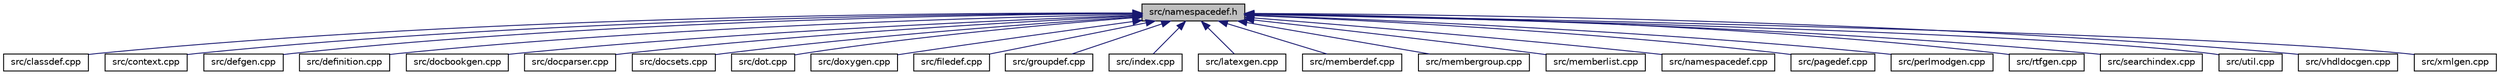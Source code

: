 digraph "src/namespacedef.h"
{
 // INTERACTIVE_SVG=YES
  edge [fontname="Helvetica",fontsize="10",labelfontname="Helvetica",labelfontsize="10"];
  node [fontname="Helvetica",fontsize="10",shape=record];
  Node14 [label="src/namespacedef.h",height=0.2,width=0.4,color="black", fillcolor="grey75", style="filled", fontcolor="black"];
  Node14 -> Node15 [dir="back",color="midnightblue",fontsize="10",style="solid",fontname="Helvetica"];
  Node15 [label="src/classdef.cpp",height=0.2,width=0.4,color="black", fillcolor="white", style="filled",URL="$de/d89/classdef_8cpp.html"];
  Node14 -> Node16 [dir="back",color="midnightblue",fontsize="10",style="solid",fontname="Helvetica"];
  Node16 [label="src/context.cpp",height=0.2,width=0.4,color="black", fillcolor="white", style="filled",URL="$db/d12/context_8cpp.html"];
  Node14 -> Node17 [dir="back",color="midnightblue",fontsize="10",style="solid",fontname="Helvetica"];
  Node17 [label="src/defgen.cpp",height=0.2,width=0.4,color="black", fillcolor="white", style="filled",URL="$d3/d17/defgen_8cpp.html"];
  Node14 -> Node18 [dir="back",color="midnightblue",fontsize="10",style="solid",fontname="Helvetica"];
  Node18 [label="src/definition.cpp",height=0.2,width=0.4,color="black", fillcolor="white", style="filled",URL="$d3/dea/definition_8cpp.html"];
  Node14 -> Node19 [dir="back",color="midnightblue",fontsize="10",style="solid",fontname="Helvetica"];
  Node19 [label="src/docbookgen.cpp",height=0.2,width=0.4,color="black", fillcolor="white", style="filled",URL="$d8/d29/docbookgen_8cpp.html"];
  Node14 -> Node20 [dir="back",color="midnightblue",fontsize="10",style="solid",fontname="Helvetica"];
  Node20 [label="src/docparser.cpp",height=0.2,width=0.4,color="black", fillcolor="white", style="filled",URL="$da/d17/docparser_8cpp.html"];
  Node14 -> Node21 [dir="back",color="midnightblue",fontsize="10",style="solid",fontname="Helvetica"];
  Node21 [label="src/docsets.cpp",height=0.2,width=0.4,color="black", fillcolor="white", style="filled",URL="$d7/d8f/docsets_8cpp.html"];
  Node14 -> Node22 [dir="back",color="midnightblue",fontsize="10",style="solid",fontname="Helvetica"];
  Node22 [label="src/dot.cpp",height=0.2,width=0.4,color="black", fillcolor="white", style="filled",URL="$de/daa/dot_8cpp.html"];
  Node14 -> Node23 [dir="back",color="midnightblue",fontsize="10",style="solid",fontname="Helvetica"];
  Node23 [label="src/doxygen.cpp",height=0.2,width=0.4,color="black", fillcolor="white", style="filled",URL="$dc/d98/doxygen_8cpp.html"];
  Node14 -> Node24 [dir="back",color="midnightblue",fontsize="10",style="solid",fontname="Helvetica"];
  Node24 [label="src/filedef.cpp",height=0.2,width=0.4,color="black", fillcolor="white", style="filled",URL="$d6/ddc/filedef_8cpp.html"];
  Node14 -> Node25 [dir="back",color="midnightblue",fontsize="10",style="solid",fontname="Helvetica"];
  Node25 [label="src/groupdef.cpp",height=0.2,width=0.4,color="black", fillcolor="white", style="filled",URL="$d6/d42/groupdef_8cpp.html"];
  Node14 -> Node26 [dir="back",color="midnightblue",fontsize="10",style="solid",fontname="Helvetica"];
  Node26 [label="src/index.cpp",height=0.2,width=0.4,color="black", fillcolor="white", style="filled",URL="$db/d14/index_8cpp.html",tooltip="This file contains functions for the various index pages. "];
  Node14 -> Node27 [dir="back",color="midnightblue",fontsize="10",style="solid",fontname="Helvetica"];
  Node27 [label="src/latexgen.cpp",height=0.2,width=0.4,color="black", fillcolor="white", style="filled",URL="$d4/d42/latexgen_8cpp.html"];
  Node14 -> Node28 [dir="back",color="midnightblue",fontsize="10",style="solid",fontname="Helvetica"];
  Node28 [label="src/memberdef.cpp",height=0.2,width=0.4,color="black", fillcolor="white", style="filled",URL="$d0/d72/memberdef_8cpp.html"];
  Node14 -> Node29 [dir="back",color="midnightblue",fontsize="10",style="solid",fontname="Helvetica"];
  Node29 [label="src/membergroup.cpp",height=0.2,width=0.4,color="black", fillcolor="white", style="filled",URL="$d6/d18/membergroup_8cpp.html"];
  Node14 -> Node30 [dir="back",color="midnightblue",fontsize="10",style="solid",fontname="Helvetica"];
  Node30 [label="src/memberlist.cpp",height=0.2,width=0.4,color="black", fillcolor="white", style="filled",URL="$d0/d14/memberlist_8cpp.html"];
  Node14 -> Node31 [dir="back",color="midnightblue",fontsize="10",style="solid",fontname="Helvetica"];
  Node31 [label="src/namespacedef.cpp",height=0.2,width=0.4,color="black", fillcolor="white", style="filled",URL="$d7/d1c/namespacedef_8cpp.html"];
  Node14 -> Node32 [dir="back",color="midnightblue",fontsize="10",style="solid",fontname="Helvetica"];
  Node32 [label="src/pagedef.cpp",height=0.2,width=0.4,color="black", fillcolor="white", style="filled",URL="$d9/db4/pagedef_8cpp.html"];
  Node14 -> Node33 [dir="back",color="midnightblue",fontsize="10",style="solid",fontname="Helvetica"];
  Node33 [label="src/perlmodgen.cpp",height=0.2,width=0.4,color="black", fillcolor="white", style="filled",URL="$de/dd0/perlmodgen_8cpp.html"];
  Node14 -> Node34 [dir="back",color="midnightblue",fontsize="10",style="solid",fontname="Helvetica"];
  Node34 [label="src/rtfgen.cpp",height=0.2,width=0.4,color="black", fillcolor="white", style="filled",URL="$d0/d9c/rtfgen_8cpp.html"];
  Node14 -> Node35 [dir="back",color="midnightblue",fontsize="10",style="solid",fontname="Helvetica"];
  Node35 [label="src/searchindex.cpp",height=0.2,width=0.4,color="black", fillcolor="white", style="filled",URL="$d7/d79/searchindex_8cpp.html"];
  Node14 -> Node36 [dir="back",color="midnightblue",fontsize="10",style="solid",fontname="Helvetica"];
  Node36 [label="src/util.cpp",height=0.2,width=0.4,color="black", fillcolor="white", style="filled",URL="$df/d2d/util_8cpp.html"];
  Node14 -> Node37 [dir="back",color="midnightblue",fontsize="10",style="solid",fontname="Helvetica"];
  Node37 [label="src/vhdldocgen.cpp",height=0.2,width=0.4,color="black", fillcolor="white", style="filled",URL="$de/dea/vhdldocgen_8cpp.html"];
  Node14 -> Node38 [dir="back",color="midnightblue",fontsize="10",style="solid",fontname="Helvetica"];
  Node38 [label="src/xmlgen.cpp",height=0.2,width=0.4,color="black", fillcolor="white", style="filled",URL="$d0/dc3/xmlgen_8cpp.html"];
}

